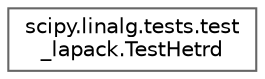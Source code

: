 digraph "Graphical Class Hierarchy"
{
 // LATEX_PDF_SIZE
  bgcolor="transparent";
  edge [fontname=Helvetica,fontsize=10,labelfontname=Helvetica,labelfontsize=10];
  node [fontname=Helvetica,fontsize=10,shape=box,height=0.2,width=0.4];
  rankdir="LR";
  Node0 [id="Node000000",label="scipy.linalg.tests.test\l_lapack.TestHetrd",height=0.2,width=0.4,color="grey40", fillcolor="white", style="filled",URL="$d1/dc5/classscipy_1_1linalg_1_1tests_1_1test__lapack_1_1TestHetrd.html",tooltip=" "];
}
